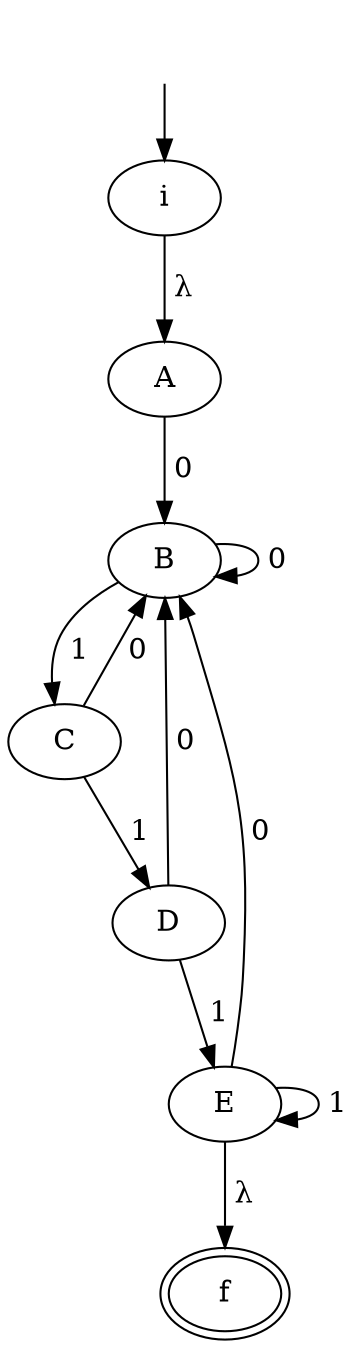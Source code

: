 digraph "AFER" {
    _nil0 [style="invis"]
    _nil0 -> i [label=""]
    i -> A [label=" λ"]
    A -> B [label=" 0"]
    B -> B [label=" 0"]
    B -> C [label=" 1"]
    C -> B [label=" 0"]
    C -> D [label=" 1"]
    D -> B [label=" 0"]
    D -> E [label=" 1"]
    E -> B [label=" 0"]
    E -> E [label=" 1"]
    E -> f [label=" λ"]
    f [peripheries=2]
}
